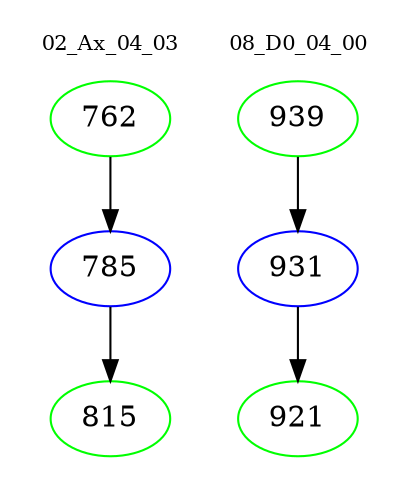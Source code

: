 digraph{
subgraph cluster_0 {
color = white
label = "02_Ax_04_03";
fontsize=10;
T0_762 [label="762", color="green"]
T0_762 -> T0_785 [color="black"]
T0_785 [label="785", color="blue"]
T0_785 -> T0_815 [color="black"]
T0_815 [label="815", color="green"]
}
subgraph cluster_1 {
color = white
label = "08_D0_04_00";
fontsize=10;
T1_939 [label="939", color="green"]
T1_939 -> T1_931 [color="black"]
T1_931 [label="931", color="blue"]
T1_931 -> T1_921 [color="black"]
T1_921 [label="921", color="green"]
}
}
